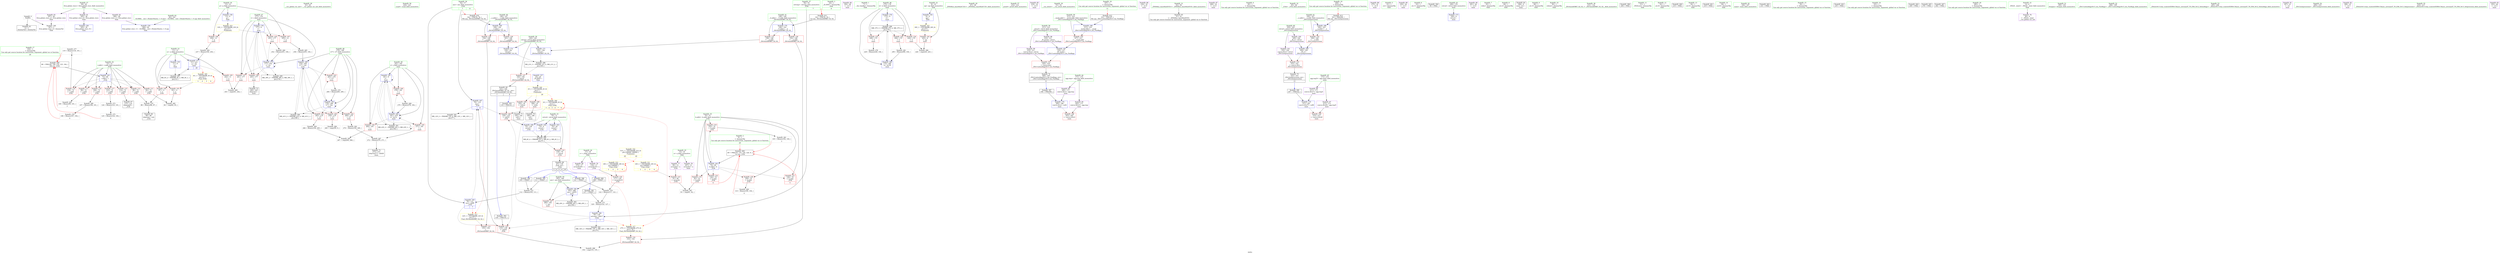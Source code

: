 digraph "SVFG" {
	label="SVFG";

	Node0x558191e2db60 [shape=record,color=grey,label="{NodeID: 0\nNullPtr}"];
	Node0x558191e2db60 -> Node0x558191e4f020[style=solid];
	Node0x558191e2db60 -> Node0x558191e55120[style=solid];
	Node0x558191e51f10 [shape=record,color=grey,label="{NodeID: 277\n119 = Binary(118, 101, )\n|{<s0>5}}"];
	Node0x558191e51f10:s0 -> Node0x558191e86940[style=solid,color=red];
	Node0x558191e4de80 [shape=record,color=red,label="{NodeID: 111\n82\<--72\n\<--r.addr\n_Z1fii\n}"];
	Node0x558191e4de80 -> Node0x558191e52b10[style=solid];
	Node0x558191e4c0c0 [shape=record,color=green,label="{NodeID: 28\n43\<--44\n__cxx_global_var_init\<--__cxx_global_var_init_field_insensitive\n}"];
	Node0x558191e6d340 [shape=record,color=yellow,style=double,label="{NodeID: 305\n4V_1 = ENCHI(MR_4V_0)\npts\{12 \}\nFun[_Z1fii]|{|<s2>3|<s3>4|<s4>5|<s5>6}}"];
	Node0x558191e6d340 -> Node0x558191e4d800[style=dashed];
	Node0x558191e6d340 -> Node0x558191e4d8d0[style=dashed];
	Node0x558191e6d340:s2 -> Node0x558191e6d340[style=dashed,color=red];
	Node0x558191e6d340:s3 -> Node0x558191e6d340[style=dashed,color=red];
	Node0x558191e6d340:s4 -> Node0x558191e6d340[style=dashed,color=red];
	Node0x558191e6d340:s5 -> Node0x558191e6d340[style=dashed,color=red];
	Node0x558191e53ef0 [shape=record,color=red,label="{NodeID: 139\n251\<--177\n\<--i\nmain\n}"];
	Node0x558191e53ef0 -> Node0x558191e5bec0[style=solid];
	Node0x558191e4e9e0 [shape=record,color=green,label="{NodeID: 56\n220\<--221\nscanf\<--scanf_field_insensitive\n}"];
	Node0x558191e55700 [shape=record,color=blue,label="{NodeID: 167\n76\<--133\nans\<--\n_Z1fii\n|{|<s2>8}}"];
	Node0x558191e55700 -> Node0x558191e53460[style=dashed];
	Node0x558191e55700 -> Node0x558191e68720[style=dashed];
	Node0x558191e55700:s2 -> Node0x558191e6e250[style=dashed,color=red];
	Node0x558191e50190 [shape=record,color=purple,label="{NodeID: 84\n194\<--28\n\<--.str.3\nmain\n}"];
	Node0x558191e43d90 [shape=record,color=green,label="{NodeID: 1\n7\<--1\n__dso_handle\<--dummyObj\nGlob }"];
	Node0x558191e52090 [shape=record,color=grey,label="{NodeID: 278\n229 = Binary(228, 104, )\n}"];
	Node0x558191e4df50 [shape=record,color=red,label="{NodeID: 112\n86\<--72\n\<--r.addr\n_Z1fii\n}"];
	Node0x558191e4df50 -> Node0x558191e5cac0[style=solid];
	Node0x558191e4c1c0 [shape=record,color=green,label="{NodeID: 29\n47\<--48\n_ZNSt8ios_base4InitC1Ev\<--_ZNSt8ios_base4InitC1Ev_field_insensitive\n}"];
	Node0x558191e53fc0 [shape=record,color=red,label="{NodeID: 140\n259\<--179\n\<--i17\nmain\n}"];
	Node0x558191e53fc0 -> Node0x558191e52990[style=solid];
	Node0x558191e4eae0 [shape=record,color=green,label="{NodeID: 57\n232\<--233\nprintf\<--printf_field_insensitive\n}"];
	Node0x558191e557d0 [shape=record,color=blue,label="{NodeID: 168\n70\<--136\nretval\<--\n_Z1fii\n}"];
	Node0x558191e557d0 -> Node0x558191e68220[style=dashed];
	Node0x558191e50260 [shape=record,color=purple,label="{NodeID: 85\n218\<--32\n\<--.str.4\nmain\n}"];
	Node0x558191e43680 [shape=record,color=green,label="{NodeID: 2\n9\<--1\n\<--dummyObj\nCan only get source location for instruction, argument, global var or function.|{<s0>20}}"];
	Node0x558191e43680:s0 -> Node0x558191e86df0[style=solid,color=red];
	Node0x558191e52210 [shape=record,color=grey,label="{NodeID: 279\n122 = Binary(117, 121, )\n}"];
	Node0x558191e52210 -> Node0x558191e5c640[style=solid];
	Node0x558191e4e020 [shape=record,color=red,label="{NodeID: 113\n99\<--72\n\<--r.addr\n_Z1fii\n}"];
	Node0x558191e4e020 -> Node0x558191e5ba40[style=solid];
	Node0x558191e4c2c0 [shape=record,color=green,label="{NodeID: 30\n53\<--54\n__cxa_atexit\<--__cxa_atexit_field_insensitive\n}"];
	Node0x558191b3c010 [shape=record,color=black,label="{NodeID: 390\n105 = PHI(67, )\n}"];
	Node0x558191b3c010 -> Node0x558191e5c7c0[style=solid];
	Node0x558191e54090 [shape=record,color=red,label="{NodeID: 141\n265\<--179\n\<--i17\nmain\n}"];
	Node0x558191e54090 -> Node0x558191e5bbc0[style=solid];
	Node0x558191e4ebe0 [shape=record,color=green,label="{NodeID: 58\n311\<--312\nretval\<--retval_field_insensitive\n_ZSt11setiosflagsSt13_Ios_Fmtflags\n}"];
	Node0x558191e4ebe0 -> Node0x558191e4d3f0[style=solid];
	Node0x558191e4ebe0 -> Node0x558191e4d4c0[style=solid];
	Node0x558191e558a0 [shape=record,color=blue,label="{NodeID: 169\n146\<--142\n__a.addr\<--__a\n_ZSt3minIiERKT_S2_S2_\n}"];
	Node0x558191e558a0 -> Node0x558191e53600[style=dashed];
	Node0x558191e558a0 -> Node0x558191e536d0[style=dashed];
	Node0x558191e50330 [shape=record,color=purple,label="{NodeID: 86\n234\<--32\n\<--.str.4\nmain\n}"];
	Node0x558191e43710 [shape=record,color=green,label="{NodeID: 3\n19\<--1\n_ZL3INF\<--dummyObj\nGlob |{<s0>8}}"];
	Node0x558191e43710:s0 -> Node0x558191e87180[style=solid,color=red];
	Node0x558191e52390 [shape=record,color=grey,label="{NodeID: 280\n107 = Binary(106, 101, )\n}"];
	Node0x558191e52390 -> Node0x558191e51d90[style=solid];
	Node0x558191e4e0f0 [shape=record,color=red,label="{NodeID: 114\n106\<--72\n\<--r.addr\n_Z1fii\n}"];
	Node0x558191e4e0f0 -> Node0x558191e52390[style=solid];
	Node0x558191e4c3c0 [shape=record,color=green,label="{NodeID: 31\n52\<--58\n_ZNSt8ios_base4InitD1Ev\<--_ZNSt8ios_base4InitD1Ev_field_insensitive\n}"];
	Node0x558191e4c3c0 -> Node0x558191e4f1f0[style=solid];
	Node0x558191e83fb0 [shape=record,color=black,label="{NodeID: 391\n127 = PHI(67, )\n}"];
	Node0x558191e83fb0 -> Node0x558191e5c640[style=solid];
	Node0x558191e54160 [shape=record,color=red,label="{NodeID: 142\n269\<--179\n\<--i17\nmain\n}"];
	Node0x558191e54160 -> Node0x558191e5b8c0[style=solid];
	Node0x558191e4ecb0 [shape=record,color=green,label="{NodeID: 59\n313\<--314\n__mask.addr\<--__mask.addr_field_insensitive\n_ZSt11setiosflagsSt13_Ios_Fmtflags\n}"];
	Node0x558191e4ecb0 -> Node0x558191e547e0[style=solid];
	Node0x558191e4ecb0 -> Node0x558191e56670[style=solid];
	Node0x558191e55970 [shape=record,color=blue,label="{NodeID: 170\n148\<--143\n__b.addr\<--__b\n_ZSt3minIiERKT_S2_S2_\n}"];
	Node0x558191e55970 -> Node0x558191e537a0[style=dashed];
	Node0x558191e55970 -> Node0x558191e53870[style=dashed];
	Node0x558191e50400 [shape=record,color=purple,label="{NodeID: 87\n248\<--32\n\<--.str.4\nmain\n}"];
	Node0x558191e437a0 [shape=record,color=green,label="{NodeID: 4\n20\<--1\n\<--dummyObj\nCan only get source location for instruction, argument, global var or function.}"];
	Node0x558191e52510 [shape=record,color=grey,label="{NodeID: 281\n295 = Binary(294, 104, )\n}"];
	Node0x558191e52510 -> Node0x558191e565a0[style=solid];
	Node0x558191e4e1c0 [shape=record,color=red,label="{NodeID: 115\n114\<--72\n\<--r.addr\n_Z1fii\n}"];
	Node0x558191e4e1c0 -> Node0x558191e4f3c0[style=solid];
	Node0x558191e4c4c0 [shape=record,color=green,label="{NodeID: 32\n65\<--66\n_Z1fii\<--_Z1fii_field_insensitive\n}"];
	Node0x558191e85700 [shape=record,color=black,label="{NodeID: 392\n130 = PHI(141, )\n}"];
	Node0x558191e85700 -> Node0x558191e53390[style=solid];
	Node0x558191e54230 [shape=record,color=red,label="{NodeID: 143\n283\<--179\n\<--i17\nmain\n}"];
	Node0x558191e54230 -> Node0x558191e5c4c0[style=solid];
	Node0x558191e4ed80 [shape=record,color=green,label="{NodeID: 60\n324\<--325\nretval\<--retval_field_insensitive\n_ZSt12setprecisioni\n}"];
	Node0x558191e4ed80 -> Node0x558191e4d590[style=solid];
	Node0x558191e4ed80 -> Node0x558191e4d660[style=solid];
	Node0x558191e55a40 [shape=record,color=blue,label="{NodeID: 171\n144\<--158\nretval\<--\n_ZSt3minIiERKT_S2_S2_\n}"];
	Node0x558191e55a40 -> Node0x558191e6a020[style=dashed];
	Node0x558191e504d0 [shape=record,color=purple,label="{NodeID: 88\n275\<--32\n\<--.str.4\nmain\n}"];
	Node0x558191e43830 [shape=record,color=green,label="{NodeID: 5\n21\<--1\n.str\<--dummyObj\nGlob }"];
	Node0x558191e52690 [shape=record,color=grey,label="{NodeID: 282\n237 = Binary(104, 236, )\n}"];
	Node0x558191e52690 -> Node0x558191e55f20[style=solid];
	Node0x558191e52c40 [shape=record,color=red,label="{NodeID: 116\n118\<--72\n\<--r.addr\n_Z1fii\n}"];
	Node0x558191e52c40 -> Node0x558191e51f10[style=solid];
	Node0x558191e4c5c0 [shape=record,color=green,label="{NodeID: 33\n70\<--71\nretval\<--retval_field_insensitive\n_Z1fii\n}"];
	Node0x558191e4c5c0 -> Node0x558191e4ddb0[style=solid];
	Node0x558191e4c5c0 -> Node0x558191e553c0[style=solid];
	Node0x558191e4c5c0 -> Node0x558191e55490[style=solid];
	Node0x558191e4c5c0 -> Node0x558191e557d0[style=solid];
	Node0x558191e859a0 [shape=record,color=black,label="{NodeID: 393\n135 = PHI(141, )\n}"];
	Node0x558191e859a0 -> Node0x558191e53460[style=solid];
	Node0x558191e54300 [shape=record,color=red,label="{NodeID: 144\n264\<--181\n\<--j\nmain\n}"];
	Node0x558191e54300 -> Node0x558191e52810[style=solid];
	Node0x558191e4ee50 [shape=record,color=green,label="{NodeID: 61\n326\<--327\n__n.addr\<--__n.addr_field_insensitive\n_ZSt12setprecisioni\n}"];
	Node0x558191e4ee50 -> Node0x558191e54980[style=solid];
	Node0x558191e4ee50 -> Node0x558191e56810[style=solid];
	Node0x558191e55b10 [shape=record,color=blue,label="{NodeID: 172\n144\<--161\nretval\<--\n_ZSt3minIiERKT_S2_S2_\n}"];
	Node0x558191e55b10 -> Node0x558191e6a020[style=dashed];
	Node0x558191e505a0 [shape=record,color=purple,label="{NodeID: 89\n230\<--34\n\<--.str.5\nmain\n}"];
	Node0x558191e438c0 [shape=record,color=green,label="{NodeID: 6\n23\<--1\n.str.1\<--dummyObj\nGlob }"];
	Node0x558191e52810 [shape=record,color=grey,label="{NodeID: 283\n267 = cmp(264, 266, )\n}"];
	Node0x558191e52d10 [shape=record,color=red,label="{NodeID: 117\n123\<--72\n\<--r.addr\n_Z1fii\n}"];
	Node0x558191e52d10 -> Node0x558191e5c940[style=solid];
	Node0x558191e4c690 [shape=record,color=green,label="{NodeID: 34\n72\<--73\nr.addr\<--r.addr_field_insensitive\n_Z1fii\n}"];
	Node0x558191e4c690 -> Node0x558191e4de80[style=solid];
	Node0x558191e4c690 -> Node0x558191e4df50[style=solid];
	Node0x558191e4c690 -> Node0x558191e4e020[style=solid];
	Node0x558191e4c690 -> Node0x558191e4e0f0[style=solid];
	Node0x558191e4c690 -> Node0x558191e4e1c0[style=solid];
	Node0x558191e4c690 -> Node0x558191e52c40[style=solid];
	Node0x558191e4c690 -> Node0x558191e52d10[style=solid];
	Node0x558191e4c690 -> Node0x558191e55220[style=solid];
	Node0x558191e85a70 [shape=record,color=black,label="{NodeID: 394\n50 = PHI()\n}"];
	Node0x558191e6e090 [shape=record,color=yellow,style=double,label="{NodeID: 311\n16V_1 = ENCHI(MR_16V_0)\npts\{160000 \}\nFun[_Z1fii]|{|<s1>3|<s2>4|<s3>5|<s4>6}}"];
	Node0x558191e6e090 -> Node0x558191e531f0[style=dashed];
	Node0x558191e6e090:s1 -> Node0x558191e6e090[style=dashed,color=red];
	Node0x558191e6e090:s2 -> Node0x558191e6e090[style=dashed,color=red];
	Node0x558191e6e090:s3 -> Node0x558191e6e090[style=dashed,color=red];
	Node0x558191e6e090:s4 -> Node0x558191e6e090[style=dashed,color=red];
	Node0x558191e543d0 [shape=record,color=red,label="{NodeID: 145\n271\<--181\n\<--j\nmain\n}"];
	Node0x558191e543d0 -> Node0x558191e5c040[style=solid];
	Node0x558191e4ef20 [shape=record,color=green,label="{NodeID: 62\n40\<--341\n_GLOBAL__sub_I_ZhukovDmitry_1_0.cpp\<--_GLOBAL__sub_I_ZhukovDmitry_1_0.cpp_field_insensitive\n}"];
	Node0x558191e4ef20 -> Node0x558191e55020[style=solid];
	Node0x558191e55be0 [shape=record,color=blue,label="{NodeID: 173\n169\<--9\nretval\<--\nmain\n}"];
	Node0x558191e50670 [shape=record,color=purple,label="{NodeID: 90\n291\<--36\n\<--.str.6\nmain\n}"];
	Node0x558191e4ad80 [shape=record,color=green,label="{NodeID: 7\n25\<--1\nstdin\<--dummyObj\nGlob }"];
	Node0x558191e52990 [shape=record,color=grey,label="{NodeID: 284\n260 = cmp(259, 9, )\n}"];
	Node0x558191e52de0 [shape=record,color=red,label="{NodeID: 118\n92\<--74\n\<--k.addr\n_Z1fii\n}"];
	Node0x558191e52de0 -> Node0x558191e5ee50[style=solid];
	Node0x558191e4c760 [shape=record,color=green,label="{NodeID: 35\n74\<--75\nk.addr\<--k.addr_field_insensitive\n_Z1fii\n}"];
	Node0x558191e4c760 -> Node0x558191e52de0[style=solid];
	Node0x558191e4c760 -> Node0x558191e52eb0[style=solid];
	Node0x558191e4c760 -> Node0x558191e52f80[style=solid];
	Node0x558191e4c760 -> Node0x558191e53050[style=solid];
	Node0x558191e4c760 -> Node0x558191e53120[style=solid];
	Node0x558191e4c760 -> Node0x558191e552f0[style=solid];
	Node0x558191e85b40 [shape=record,color=black,label="{NodeID: 395\n111 = PHI(67, )\n}"];
	Node0x558191e85b40 -> Node0x558191e5c7c0[style=solid];
	Node0x558191e6e170 [shape=record,color=yellow,style=double,label="{NodeID: 312\n18V_1 = ENCHI(MR_18V_0)\npts\{180000 \}\nFun[_Z1fii]|{|<s1>3|<s2>4|<s3>5|<s4>6}}"];
	Node0x558191e6e170 -> Node0x558191e532c0[style=dashed];
	Node0x558191e6e170:s1 -> Node0x558191e6e170[style=dashed,color=red];
	Node0x558191e6e170:s2 -> Node0x558191e6e170[style=dashed,color=red];
	Node0x558191e6e170:s3 -> Node0x558191e6e170[style=dashed,color=red];
	Node0x558191e6e170:s4 -> Node0x558191e6e170[style=dashed,color=red];
	Node0x558191e544a0 [shape=record,color=red,label="{NodeID: 146\n278\<--181\n\<--j\nmain\n}"];
	Node0x558191e544a0 -> Node0x558191e5c1c0[style=solid];
	Node0x558191e4f020 [shape=record,color=black,label="{NodeID: 63\n2\<--3\ndummyVal\<--dummyVal\n}"];
	Node0x558191e55cb0 [shape=record,color=blue,label="{NodeID: 174\n200\<--196\ncoerce.dive\<--call2\nmain\n}"];
	Node0x558191e55cb0 -> Node0x558191e54640[style=dashed];
	Node0x558191e50740 [shape=record,color=purple,label="{NodeID: 91\n345\<--38\nllvm.global_ctors_0\<--llvm.global_ctors\nGlob }"];
	Node0x558191e50740 -> Node0x558191e54f20[style=solid];
	Node0x558191e4ae10 [shape=record,color=green,label="{NodeID: 8\n26\<--1\n.str.2\<--dummyObj\nGlob }"];
	Node0x558191e52b10 [shape=record,color=grey,label="{NodeID: 285\n84 = cmp(82, 83, )\n}"];
	Node0x558191e52eb0 [shape=record,color=red,label="{NodeID: 119\n102\<--74\n\<--k.addr\n_Z1fii\n}"];
	Node0x558191e52eb0 -> Node0x558191e5b740[style=solid];
	Node0x558191e4c830 [shape=record,color=green,label="{NodeID: 36\n76\<--77\nans\<--ans_field_insensitive\n_Z1fii\n|{|<s2>7|<s3>8}}"];
	Node0x558191e4c830 -> Node0x558191e55560[style=solid];
	Node0x558191e4c830 -> Node0x558191e55700[style=solid];
	Node0x558191e4c830:s2 -> Node0x558191e87030[style=solid,color=red];
	Node0x558191e4c830:s3 -> Node0x558191e87030[style=solid,color=red];
	Node0x558191e85c70 [shape=record,color=black,label="{NodeID: 396\n121 = PHI(67, )\n}"];
	Node0x558191e85c70 -> Node0x558191e52210[style=solid];
	Node0x558191e6e250 [shape=record,color=yellow,style=double,label="{NodeID: 313\n12V_1 = ENCHI(MR_12V_0)\npts\{77 \}\nFun[_ZSt3minIiERKT_S2_S2_]}"];
	Node0x558191e6e250 -> Node0x558191e53a10[style=dashed];
	Node0x558191e54570 [shape=record,color=red,label="{NodeID: 147\n290\<--183\n\<--ans\nmain\n}"];
	Node0x558191e4f120 [shape=record,color=black,label="{NodeID: 64\n168\<--9\nmain_ret\<--\nmain\n}"];
	Node0x558191e55d80 [shape=record,color=blue,label="{NodeID: 175\n211\<--207\ncoerce.dive7\<--call6\nmain\n}"];
	Node0x558191e55d80 -> Node0x558191e54710[style=dashed];
	Node0x558191e50840 [shape=record,color=purple,label="{NodeID: 92\n346\<--38\nllvm.global_ctors_1\<--llvm.global_ctors\nGlob }"];
	Node0x558191e50840 -> Node0x558191e55020[style=solid];
	Node0x558191e4aea0 [shape=record,color=green,label="{NodeID: 9\n28\<--1\n.str.3\<--dummyObj\nGlob }"];
	Node0x558191e5ecd0 [shape=record,color=grey,label="{NodeID: 286\n226 = cmp(224, 225, )\n}"];
	Node0x558191e52f80 [shape=record,color=red,label="{NodeID: 120\n109\<--74\n\<--k.addr\n_Z1fii\n}"];
	Node0x558191e52f80 -> Node0x558191e5c340[style=solid];
	Node0x558191e4c900 [shape=record,color=green,label="{NodeID: 37\n78\<--79\nref.tmp\<--ref.tmp_field_insensitive\n_Z1fii\n|{|<s1>7}}"];
	Node0x558191e4c900 -> Node0x558191e55630[style=solid];
	Node0x558191e4c900:s1 -> Node0x558191e87180[style=solid,color=red];
	Node0x558191e85db0 [shape=record,color=black,label="{NodeID: 397\n196 = PHI(309, )\n}"];
	Node0x558191e85db0 -> Node0x558191e55cb0[style=solid];
	Node0x558191e54640 [shape=record,color=red,label="{NodeID: 148\n203\<--202\n\<--coerce.dive3\nmain\n}"];
	Node0x558191e4f1f0 [shape=record,color=black,label="{NodeID: 65\n51\<--52\n\<--_ZNSt8ios_base4InitD1Ev\nCan only get source location for instruction, argument, global var or function.}"];
	Node0x558191e55e50 [shape=record,color=blue,label="{NodeID: 176\n175\<--9\nii\<--\nmain\n}"];
	Node0x558191e55e50 -> Node0x558191e6aa20[style=dashed];
	Node0x558191e50940 [shape=record,color=purple,label="{NodeID: 93\n347\<--38\nllvm.global_ctors_2\<--llvm.global_ctors\nGlob }"];
	Node0x558191e50940 -> Node0x558191e55120[style=solid];
	Node0x558191e4af30 [shape=record,color=green,label="{NodeID: 10\n30\<--1\nstdout\<--dummyObj\nGlob }"];
	Node0x558191e5ee50 [shape=record,color=grey,label="{NodeID: 287\n93 = cmp(91, 92, )\n}"];
	Node0x558191e53050 [shape=record,color=red,label="{NodeID: 121\n120\<--74\n\<--k.addr\n_Z1fii\n|{<s0>5}}"];
	Node0x558191e53050:s0 -> Node0x558191e86df0[style=solid,color=red];
	Node0x558191e4c9d0 [shape=record,color=green,label="{NodeID: 38\n131\<--132\n_ZSt3minIiERKT_S2_S2_\<--_ZSt3minIiERKT_S2_S2__field_insensitive\n}"];
	Node0x558191e85ef0 [shape=record,color=black,label="{NodeID: 398\n204 = PHI()\n}"];
	Node0x558191e54710 [shape=record,color=red,label="{NodeID: 149\n214\<--213\n\<--coerce.dive8\nmain\n}"];
	Node0x558191e4f2f0 [shape=record,color=black,label="{NodeID: 66\n89\<--88\nidxprom\<--sub\n_Z1fii\n}"];
	Node0x558191e55f20 [shape=record,color=blue,label="{NodeID: 177\n11\<--237\nn\<--shl\nmain\n|{|<s2>20}}"];
	Node0x558191e55f20 -> Node0x558191e4d9a0[style=dashed];
	Node0x558191e55f20 -> Node0x558191e6a520[style=dashed];
	Node0x558191e55f20:s2 -> Node0x558191e6d340[style=dashed,color=red];
	Node0x558191e50a40 [shape=record,color=purple,label="{NodeID: 94\n200\<--171\ncoerce.dive\<--agg.tmp\nmain\n}"];
	Node0x558191e50a40 -> Node0x558191e55cb0[style=solid];
	Node0x558191e4afc0 [shape=record,color=green,label="{NodeID: 11\n31\<--1\n_ZSt4cout\<--dummyObj\nGlob }"];
	Node0x558191e5efd0 [shape=record,color=grey,label="{NodeID: 288\n156 = cmp(153, 155, )\n}"];
	Node0x558191e53120 [shape=record,color=red,label="{NodeID: 122\n126\<--74\n\<--k.addr\n_Z1fii\n|{<s0>6}}"];
	Node0x558191e53120:s0 -> Node0x558191e86df0[style=solid,color=red];
	Node0x558191e4cad0 [shape=record,color=green,label="{NodeID: 39\n144\<--145\nretval\<--retval_field_insensitive\n_ZSt3minIiERKT_S2_S2_\n}"];
	Node0x558191e4cad0 -> Node0x558191e53530[style=solid];
	Node0x558191e4cad0 -> Node0x558191e55a40[style=solid];
	Node0x558191e4cad0 -> Node0x558191e55b10[style=solid];
	Node0x558191e85fc0 [shape=record,color=black,label="{NodeID: 399\n207 = PHI(322, )\n}"];
	Node0x558191e85fc0 -> Node0x558191e55d80[style=solid];
	Node0x558191e547e0 [shape=record,color=red,label="{NodeID: 150\n317\<--313\n\<--__mask.addr\n_ZSt11setiosflagsSt13_Ios_Fmtflags\n}"];
	Node0x558191e547e0 -> Node0x558191e56740[style=solid];
	Node0x558191e4f3c0 [shape=record,color=black,label="{NodeID: 67\n115\<--114\nidxprom9\<--\n_Z1fii\n}"];
	Node0x558191e5b740 [shape=record,color=grey,label="{NodeID: 261\n103 = Binary(102, 104, )\n|{<s0>3}}"];
	Node0x558191e5b740:s0 -> Node0x558191e86df0[style=solid,color=red];
	Node0x558191e55ff0 [shape=record,color=blue,label="{NodeID: 178\n177\<--9\ni\<--\nmain\n}"];
	Node0x558191e55ff0 -> Node0x558191e53d50[style=dashed];
	Node0x558191e55ff0 -> Node0x558191e53e20[style=dashed];
	Node0x558191e55ff0 -> Node0x558191e53ef0[style=dashed];
	Node0x558191e55ff0 -> Node0x558191e560c0[style=dashed];
	Node0x558191e55ff0 -> Node0x558191e6af20[style=dashed];
	Node0x558191e50b10 [shape=record,color=purple,label="{NodeID: 95\n202\<--171\ncoerce.dive3\<--agg.tmp\nmain\n}"];
	Node0x558191e50b10 -> Node0x558191e54640[style=solid];
	Node0x558191e4b0c0 [shape=record,color=green,label="{NodeID: 12\n32\<--1\n.str.4\<--dummyObj\nGlob }"];
	Node0x558191e5f150 [shape=record,color=grey,label="{NodeID: 289\n243 = cmp(241, 242, )\n}"];
	Node0x558191e531f0 [shape=record,color=red,label="{NodeID: 123\n91\<--90\n\<--arrayidx\n_Z1fii\n}"];
	Node0x558191e531f0 -> Node0x558191e5ee50[style=solid];
	Node0x558191e4cba0 [shape=record,color=green,label="{NodeID: 40\n146\<--147\n__a.addr\<--__a.addr_field_insensitive\n_ZSt3minIiERKT_S2_S2_\n}"];
	Node0x558191e4cba0 -> Node0x558191e53600[style=solid];
	Node0x558191e4cba0 -> Node0x558191e536d0[style=solid];
	Node0x558191e4cba0 -> Node0x558191e558a0[style=solid];
	Node0x558191e86130 [shape=record,color=black,label="{NodeID: 400\n215 = PHI()\n}"];
	Node0x558191e6e600 [shape=record,color=yellow,style=double,label="{NodeID: 317\n27V_1 = ENCHI(MR_27V_0)\npts\{1 79 \}\nFun[_ZSt3minIiERKT_S2_S2_]}"];
	Node0x558191e6e600 -> Node0x558191e53940[style=dashed];
	Node0x558191e548b0 [shape=record,color=red,label="{NodeID: 151\n320\<--319\n\<--coerce.dive\n_ZSt11setiosflagsSt13_Ios_Fmtflags\n}"];
	Node0x558191e548b0 -> Node0x558191e4f970[style=solid];
	Node0x558191e4f490 [shape=record,color=black,label="{NodeID: 68\n67\<--139\n_Z1fii_ret\<--\n_Z1fii\n|{<s0>3|<s1>4|<s2>5|<s3>6|<s4>20}}"];
	Node0x558191e4f490:s0 -> Node0x558191b3c010[style=solid,color=blue];
	Node0x558191e4f490:s1 -> Node0x558191e85b40[style=solid,color=blue];
	Node0x558191e4f490:s2 -> Node0x558191e85c70[style=solid,color=blue];
	Node0x558191e4f490:s3 -> Node0x558191e83fb0[style=solid,color=blue];
	Node0x558191e4f490:s4 -> Node0x558191e86640[style=solid,color=blue];
	Node0x558191e5b8c0 [shape=record,color=grey,label="{NodeID: 262\n270 = Binary(104, 269, )\n}"];
	Node0x558191e5b8c0 -> Node0x558191e5c040[style=solid];
	Node0x558191e560c0 [shape=record,color=blue,label="{NodeID: 179\n177\<--252\ni\<--inc\nmain\n}"];
	Node0x558191e560c0 -> Node0x558191e53d50[style=dashed];
	Node0x558191e560c0 -> Node0x558191e53e20[style=dashed];
	Node0x558191e560c0 -> Node0x558191e53ef0[style=dashed];
	Node0x558191e560c0 -> Node0x558191e560c0[style=dashed];
	Node0x558191e560c0 -> Node0x558191e6af20[style=dashed];
	Node0x558191e4d250 [shape=record,color=purple,label="{NodeID: 96\n211\<--173\ncoerce.dive7\<--agg.tmp5\nmain\n}"];
	Node0x558191e4d250 -> Node0x558191e55d80[style=solid];
	Node0x558191e4b1c0 [shape=record,color=green,label="{NodeID: 13\n34\<--1\n.str.5\<--dummyObj\nGlob }"];
	Node0x558191e68220 [shape=record,color=black,label="{NodeID: 290\nMR_6V_4 = PHI(MR_6V_5, MR_6V_2, MR_6V_3, )\npts\{71 \}\n}"];
	Node0x558191e68220 -> Node0x558191e4ddb0[style=dashed];
	Node0x558191e532c0 [shape=record,color=red,label="{NodeID: 124\n117\<--116\n\<--arrayidx10\n_Z1fii\n}"];
	Node0x558191e532c0 -> Node0x558191e52210[style=solid];
	Node0x558191e4cc70 [shape=record,color=green,label="{NodeID: 41\n148\<--149\n__b.addr\<--__b.addr_field_insensitive\n_ZSt3minIiERKT_S2_S2_\n}"];
	Node0x558191e4cc70 -> Node0x558191e537a0[style=solid];
	Node0x558191e4cc70 -> Node0x558191e53870[style=solid];
	Node0x558191e4cc70 -> Node0x558191e55970[style=solid];
	Node0x558191e86200 [shape=record,color=black,label="{NodeID: 401\n219 = PHI()\n}"];
	Node0x558191e54980 [shape=record,color=red,label="{NodeID: 152\n330\<--326\n\<--__n.addr\n_ZSt12setprecisioni\n}"];
	Node0x558191e54980 -> Node0x558191e568e0[style=solid];
	Node0x558191e4f560 [shape=record,color=black,label="{NodeID: 69\n141\<--164\n_ZSt3minIiERKT_S2_S2__ret\<--\n_ZSt3minIiERKT_S2_S2_\n|{<s0>7|<s1>8}}"];
	Node0x558191e4f560:s0 -> Node0x558191e85700[style=solid,color=blue];
	Node0x558191e4f560:s1 -> Node0x558191e859a0[style=solid,color=blue];
	Node0x558191e5ba40 [shape=record,color=grey,label="{NodeID: 263\n100 = Binary(99, 101, )\n|{<s0>3}}"];
	Node0x558191e5ba40:s0 -> Node0x558191e86940[style=solid,color=red];
	Node0x558191e56190 [shape=record,color=blue,label="{NodeID: 180\n179\<--256\ni17\<--sub\nmain\n}"];
	Node0x558191e56190 -> Node0x558191e53fc0[style=dashed];
	Node0x558191e56190 -> Node0x558191e54090[style=dashed];
	Node0x558191e56190 -> Node0x558191e54160[style=dashed];
	Node0x558191e56190 -> Node0x558191e54230[style=dashed];
	Node0x558191e56190 -> Node0x558191e56400[style=dashed];
	Node0x558191e56190 -> Node0x558191e6b420[style=dashed];
	Node0x558191e4d320 [shape=record,color=purple,label="{NodeID: 97\n213\<--173\ncoerce.dive8\<--agg.tmp5\nmain\n}"];
	Node0x558191e4d320 -> Node0x558191e54710[style=solid];
	Node0x558191e4b2c0 [shape=record,color=green,label="{NodeID: 14\n36\<--1\n.str.6\<--dummyObj\nGlob }"];
	Node0x558191e68720 [shape=record,color=black,label="{NodeID: 291\nMR_12V_2 = PHI(MR_12V_4, MR_12V_1, MR_12V_1, )\npts\{77 \}\n}"];
	Node0x558191e53390 [shape=record,color=red,label="{NodeID: 125\n133\<--130\n\<--call18\n_Z1fii\n}"];
	Node0x558191e53390 -> Node0x558191e55700[style=solid];
	Node0x558191e4cd40 [shape=record,color=green,label="{NodeID: 42\n166\<--167\nmain\<--main_field_insensitive\n}"];
	Node0x558191e862d0 [shape=record,color=black,label="{NodeID: 402\n231 = PHI()\n}"];
	Node0x558191e54a50 [shape=record,color=red,label="{NodeID: 153\n333\<--332\n\<--coerce.dive\n_ZSt12setprecisioni\n}"];
	Node0x558191e54a50 -> Node0x558191e4fa40[style=solid];
	Node0x558191e4f630 [shape=record,color=black,label="{NodeID: 70\n189\<--186\ncall\<--\nmain\n}"];
	Node0x558191e5bbc0 [shape=record,color=grey,label="{NodeID: 264\n266 = Binary(104, 265, )\n}"];
	Node0x558191e5bbc0 -> Node0x558191e52810[style=solid];
	Node0x558191e56260 [shape=record,color=blue,label="{NodeID: 181\n181\<--9\nj\<--\nmain\n}"];
	Node0x558191e56260 -> Node0x558191e54300[style=dashed];
	Node0x558191e56260 -> Node0x558191e543d0[style=dashed];
	Node0x558191e56260 -> Node0x558191e544a0[style=dashed];
	Node0x558191e56260 -> Node0x558191e56260[style=dashed];
	Node0x558191e56260 -> Node0x558191e56330[style=dashed];
	Node0x558191e56260 -> Node0x558191e6b920[style=dashed];
	Node0x558191e4d3f0 [shape=record,color=purple,label="{NodeID: 98\n316\<--311\n_M_mask\<--retval\n_ZSt11setiosflagsSt13_Ios_Fmtflags\n}"];
	Node0x558191e4d3f0 -> Node0x558191e56740[style=solid];
	Node0x558191e4b3c0 [shape=record,color=green,label="{NodeID: 15\n39\<--1\n\<--dummyObj\nCan only get source location for instruction, argument, global var or function.}"];
	Node0x558191e68c20 [shape=record,color=black,label="{NodeID: 292\nMR_14V_2 = PHI(MR_14V_3, MR_14V_1, MR_14V_1, )\npts\{79 \}\n}"];
	Node0x558191e53460 [shape=record,color=red,label="{NodeID: 126\n136\<--135\n\<--call19\n_Z1fii\n}"];
	Node0x558191e53460 -> Node0x558191e557d0[style=solid];
	Node0x558191e4ce40 [shape=record,color=green,label="{NodeID: 43\n169\<--170\nretval\<--retval_field_insensitive\nmain\n}"];
	Node0x558191e4ce40 -> Node0x558191e55be0[style=solid];
	Node0x558191e863a0 [shape=record,color=black,label="{NodeID: 403\n235 = PHI()\n}"];
	Node0x558191e6e8d0 [shape=record,color=yellow,style=double,label="{NodeID: 320\n2V_1 = ENCHI(MR_2V_0)\npts\{1 \}\nFun[main]|{|<s2>20}}"];
	Node0x558191e6e8d0 -> Node0x558191e4dc10[style=dashed];
	Node0x558191e6e8d0 -> Node0x558191e4dce0[style=dashed];
	Node0x558191e6e8d0:s2 -> Node0x558191e6c820[style=dashed,color=red];
	Node0x558191e54b20 [shape=record,color=blue,label="{NodeID: 154\n8\<--9\nqq\<--\nGlob }"];
	Node0x558191e54b20 -> Node0x558191e6e9e0[style=dashed];
	Node0x558191e4f700 [shape=record,color=black,label="{NodeID: 71\n195\<--192\ncall1\<--\nmain\n}"];
	Node0x558191e5bd40 [shape=record,color=grey,label="{NodeID: 265\n256 = Binary(255, 104, )\n}"];
	Node0x558191e5bd40 -> Node0x558191e56190[style=solid];
	Node0x558191e56330 [shape=record,color=blue,label="{NodeID: 182\n181\<--279\nj\<--inc31\nmain\n}"];
	Node0x558191e56330 -> Node0x558191e54300[style=dashed];
	Node0x558191e56330 -> Node0x558191e543d0[style=dashed];
	Node0x558191e56330 -> Node0x558191e544a0[style=dashed];
	Node0x558191e56330 -> Node0x558191e56260[style=dashed];
	Node0x558191e56330 -> Node0x558191e56330[style=dashed];
	Node0x558191e56330 -> Node0x558191e6b920[style=dashed];
	Node0x558191e4d4c0 [shape=record,color=purple,label="{NodeID: 99\n319\<--311\ncoerce.dive\<--retval\n_ZSt11setiosflagsSt13_Ios_Fmtflags\n}"];
	Node0x558191e4d4c0 -> Node0x558191e548b0[style=solid];
	Node0x558191e4b4c0 [shape=record,color=green,label="{NodeID: 16\n101\<--1\n\<--dummyObj\nCan only get source location for instruction, argument, global var or function.}"];
	Node0x558191e53530 [shape=record,color=red,label="{NodeID: 127\n164\<--144\n\<--retval\n_ZSt3minIiERKT_S2_S2_\n}"];
	Node0x558191e53530 -> Node0x558191e4f560[style=solid];
	Node0x558191e4cf10 [shape=record,color=green,label="{NodeID: 44\n171\<--172\nagg.tmp\<--agg.tmp_field_insensitive\nmain\n}"];
	Node0x558191e4cf10 -> Node0x558191e50a40[style=solid];
	Node0x558191e4cf10 -> Node0x558191e50b10[style=solid];
	Node0x558191e86470 [shape=record,color=black,label="{NodeID: 404\n249 = PHI()\n}"];
	Node0x558191e6e9e0 [shape=record,color=yellow,style=double,label="{NodeID: 321\n30V_1 = ENCHI(MR_30V_0)\npts\{10 \}\nFun[main]}"];
	Node0x558191e6e9e0 -> Node0x558191e4d730[style=dashed];
	Node0x558191e54c20 [shape=record,color=blue,label="{NodeID: 155\n11\<--9\nn\<--\nGlob }"];
	Node0x558191e54c20 -> Node0x558191e6a520[style=dashed];
	Node0x558191e4f7d0 [shape=record,color=black,label="{NodeID: 72\n246\<--245\nidxprom\<--\nmain\n}"];
	Node0x558191e5bec0 [shape=record,color=grey,label="{NodeID: 266\n252 = Binary(251, 104, )\n}"];
	Node0x558191e5bec0 -> Node0x558191e560c0[style=solid];
	Node0x558191e56400 [shape=record,color=blue,label="{NodeID: 183\n179\<--284\ni17\<--dec\nmain\n}"];
	Node0x558191e56400 -> Node0x558191e53fc0[style=dashed];
	Node0x558191e56400 -> Node0x558191e54090[style=dashed];
	Node0x558191e56400 -> Node0x558191e54160[style=dashed];
	Node0x558191e56400 -> Node0x558191e54230[style=dashed];
	Node0x558191e56400 -> Node0x558191e56400[style=dashed];
	Node0x558191e56400 -> Node0x558191e6b420[style=dashed];
	Node0x558191e4d590 [shape=record,color=purple,label="{NodeID: 100\n329\<--324\n_M_n\<--retval\n_ZSt12setprecisioni\n}"];
	Node0x558191e4d590 -> Node0x558191e568e0[style=solid];
	Node0x558191e4b5c0 [shape=record,color=green,label="{NodeID: 17\n104\<--1\n\<--dummyObj\nCan only get source location for instruction, argument, global var or function.|{<s0>20}}"];
	Node0x558191e4b5c0:s0 -> Node0x558191e86940[style=solid,color=red];
	Node0x558191e53600 [shape=record,color=red,label="{NodeID: 128\n154\<--146\n\<--__a.addr\n_ZSt3minIiERKT_S2_S2_\n}"];
	Node0x558191e53600 -> Node0x558191e53a10[style=solid];
	Node0x558191e4cfe0 [shape=record,color=green,label="{NodeID: 45\n173\<--174\nagg.tmp5\<--agg.tmp5_field_insensitive\nmain\n}"];
	Node0x558191e4cfe0 -> Node0x558191e4d250[style=solid];
	Node0x558191e4cfe0 -> Node0x558191e4d320[style=solid];
	Node0x558191e86540 [shape=record,color=black,label="{NodeID: 405\n276 = PHI()\n}"];
	Node0x558191e54d20 [shape=record,color=blue,label="{NodeID: 156\n13\<--9\np\<--\nGlob }"];
	Node0x558191e54d20 -> Node0x558191e6eba0[style=dashed];
	Node0x558191e4f8a0 [shape=record,color=black,label="{NodeID: 73\n273\<--272\nidxprom27\<--add26\nmain\n}"];
	Node0x558191e5c040 [shape=record,color=grey,label="{NodeID: 267\n272 = Binary(270, 271, )\n}"];
	Node0x558191e5c040 -> Node0x558191e4f8a0[style=solid];
	Node0x558191e564d0 [shape=record,color=blue,label="{NodeID: 184\n183\<--288\nans\<--call35\nmain\n}"];
	Node0x558191e564d0 -> Node0x558191e54570[style=dashed];
	Node0x558191e564d0 -> Node0x558191e6be20[style=dashed];
	Node0x558191e4d660 [shape=record,color=purple,label="{NodeID: 101\n332\<--324\ncoerce.dive\<--retval\n_ZSt12setprecisioni\n}"];
	Node0x558191e4d660 -> Node0x558191e54a50[style=solid];
	Node0x558191e4b6c0 [shape=record,color=green,label="{NodeID: 18\n197\<--1\n\<--dummyObj\nCan only get source location for instruction, argument, global var or function.|{<s0>11}}"];
	Node0x558191e4b6c0:s0 -> Node0x558191e872d0[style=solid,color=red];
	Node0x558191e536d0 [shape=record,color=red,label="{NodeID: 129\n161\<--146\n\<--__a.addr\n_ZSt3minIiERKT_S2_S2_\n}"];
	Node0x558191e536d0 -> Node0x558191e55b10[style=solid];
	Node0x558191e4d0b0 [shape=record,color=green,label="{NodeID: 46\n175\<--176\nii\<--ii_field_insensitive\nmain\n}"];
	Node0x558191e4d0b0 -> Node0x558191e53ae0[style=solid];
	Node0x558191e4d0b0 -> Node0x558191e53bb0[style=solid];
	Node0x558191e4d0b0 -> Node0x558191e53c80[style=solid];
	Node0x558191e4d0b0 -> Node0x558191e55e50[style=solid];
	Node0x558191e4d0b0 -> Node0x558191e565a0[style=solid];
	Node0x558191e86640 [shape=record,color=black,label="{NodeID: 406\n288 = PHI(67, )\n}"];
	Node0x558191e86640 -> Node0x558191e564d0[style=solid];
	Node0x558191e6eba0 [shape=record,color=yellow,style=double,label="{NodeID: 323\n33V_1 = ENCHI(MR_33V_0)\npts\{14 \}\nFun[main]}"];
	Node0x558191e6eba0 -> Node0x558191e4da70[style=dashed];
	Node0x558191e6eba0 -> Node0x558191e4db40[style=dashed];
	Node0x558191e54e20 [shape=record,color=blue,label="{NodeID: 157\n19\<--20\n_ZL3INF\<--\nGlob }"];
	Node0x558191e54e20 -> Node0x558191e6e8d0[style=dashed];
	Node0x558191e4f970 [shape=record,color=black,label="{NodeID: 74\n309\<--320\n_ZSt11setiosflagsSt13_Ios_Fmtflags_ret\<--\n_ZSt11setiosflagsSt13_Ios_Fmtflags\n|{<s0>11}}"];
	Node0x558191e4f970:s0 -> Node0x558191e85db0[style=solid,color=blue];
	Node0x558191e5c1c0 [shape=record,color=grey,label="{NodeID: 268\n279 = Binary(278, 104, )\n}"];
	Node0x558191e5c1c0 -> Node0x558191e56330[style=solid];
	Node0x558191e565a0 [shape=record,color=blue,label="{NodeID: 185\n175\<--295\nii\<--inc38\nmain\n}"];
	Node0x558191e565a0 -> Node0x558191e6aa20[style=dashed];
	Node0x558191e4d730 [shape=record,color=red,label="{NodeID: 102\n225\<--8\n\<--qq\nmain\n}"];
	Node0x558191e4d730 -> Node0x558191e5ecd0[style=solid];
	Node0x558191e4b7c0 [shape=record,color=green,label="{NodeID: 19\n208\<--1\n\<--dummyObj\nCan only get source location for instruction, argument, global var or function.|{<s0>13}}"];
	Node0x558191e4b7c0:s0 -> Node0x558191e873e0[style=solid,color=red];
	Node0x558191e6a020 [shape=record,color=black,label="{NodeID: 296\nMR_21V_3 = PHI(MR_21V_4, MR_21V_2, )\npts\{145 \}\n}"];
	Node0x558191e6a020 -> Node0x558191e53530[style=dashed];
	Node0x558191e537a0 [shape=record,color=red,label="{NodeID: 130\n152\<--148\n\<--__b.addr\n_ZSt3minIiERKT_S2_S2_\n}"];
	Node0x558191e537a0 -> Node0x558191e53940[style=solid];
	Node0x558191e4d180 [shape=record,color=green,label="{NodeID: 47\n177\<--178\ni\<--i_field_insensitive\nmain\n}"];
	Node0x558191e4d180 -> Node0x558191e53d50[style=solid];
	Node0x558191e4d180 -> Node0x558191e53e20[style=solid];
	Node0x558191e4d180 -> Node0x558191e53ef0[style=solid];
	Node0x558191e4d180 -> Node0x558191e55ff0[style=solid];
	Node0x558191e4d180 -> Node0x558191e560c0[style=solid];
	Node0x558191e86870 [shape=record,color=black,label="{NodeID: 407\n292 = PHI()\n}"];
	Node0x558191e54f20 [shape=record,color=blue,label="{NodeID: 158\n345\<--39\nllvm.global_ctors_0\<--\nGlob }"];
	Node0x558191e4fa40 [shape=record,color=black,label="{NodeID: 75\n322\<--333\n_ZSt12setprecisioni_ret\<--\n_ZSt12setprecisioni\n|{<s0>13}}"];
	Node0x558191e4fa40:s0 -> Node0x558191e85fc0[style=solid,color=blue];
	Node0x558191e5c340 [shape=record,color=grey,label="{NodeID: 269\n110 = Binary(109, 104, )\n|{<s0>4}}"];
	Node0x558191e5c340:s0 -> Node0x558191e86df0[style=solid,color=red];
	Node0x558191e56670 [shape=record,color=blue,label="{NodeID: 186\n313\<--310\n__mask.addr\<--__mask\n_ZSt11setiosflagsSt13_Ios_Fmtflags\n}"];
	Node0x558191e56670 -> Node0x558191e547e0[style=dashed];
	Node0x558191e4d800 [shape=record,color=red,label="{NodeID: 103\n83\<--11\n\<--n\n_Z1fii\n}"];
	Node0x558191e4d800 -> Node0x558191e52b10[style=solid];
	Node0x558191e4b8c0 [shape=record,color=green,label="{NodeID: 20\n285\<--1\n\<--dummyObj\nCan only get source location for instruction, argument, global var or function.}"];
	Node0x558191e6a520 [shape=record,color=black,label="{NodeID: 297\nMR_4V_2 = PHI(MR_4V_3, MR_4V_1, )\npts\{12 \}\n}"];
	Node0x558191e6a520 -> Node0x558191e55f20[style=dashed];
	Node0x558191e53870 [shape=record,color=red,label="{NodeID: 131\n158\<--148\n\<--__b.addr\n_ZSt3minIiERKT_S2_S2_\n}"];
	Node0x558191e53870 -> Node0x558191e55a40[style=solid];
	Node0x558191e4e270 [shape=record,color=green,label="{NodeID: 48\n179\<--180\ni17\<--i17_field_insensitive\nmain\n}"];
	Node0x558191e4e270 -> Node0x558191e53fc0[style=solid];
	Node0x558191e4e270 -> Node0x558191e54090[style=solid];
	Node0x558191e4e270 -> Node0x558191e54160[style=solid];
	Node0x558191e4e270 -> Node0x558191e54230[style=solid];
	Node0x558191e4e270 -> Node0x558191e56190[style=solid];
	Node0x558191e4e270 -> Node0x558191e56400[style=solid];
	Node0x558191e86940 [shape=record,color=black,label="{NodeID: 408\n68 = PHI(100, 108, 119, 125, 104, )\n0th arg _Z1fii }"];
	Node0x558191e86940 -> Node0x558191e55220[style=solid];
	Node0x558191e55020 [shape=record,color=blue,label="{NodeID: 159\n346\<--40\nllvm.global_ctors_1\<--_GLOBAL__sub_I_ZhukovDmitry_1_0.cpp\nGlob }"];
	Node0x558191e4fb10 [shape=record,color=purple,label="{NodeID: 76\n49\<--4\n\<--_ZStL8__ioinit\n__cxx_global_var_init\n}"];
	Node0x558191e5c4c0 [shape=record,color=grey,label="{NodeID: 270\n284 = Binary(283, 285, )\n}"];
	Node0x558191e5c4c0 -> Node0x558191e56400[style=solid];
	Node0x558191e56740 [shape=record,color=blue,label="{NodeID: 187\n316\<--317\n_M_mask\<--\n_ZSt11setiosflagsSt13_Ios_Fmtflags\n}"];
	Node0x558191e56740 -> Node0x558191e548b0[style=dashed];
	Node0x558191e4d8d0 [shape=record,color=red,label="{NodeID: 104\n87\<--11\n\<--n\n_Z1fii\n}"];
	Node0x558191e4d8d0 -> Node0x558191e5cac0[style=solid];
	Node0x558191e4b9c0 [shape=record,color=green,label="{NodeID: 21\n4\<--6\n_ZStL8__ioinit\<--_ZStL8__ioinit_field_insensitive\nGlob }"];
	Node0x558191e4b9c0 -> Node0x558191e4fb10[style=solid];
	Node0x558191e6aa20 [shape=record,color=black,label="{NodeID: 298\nMR_37V_3 = PHI(MR_37V_4, MR_37V_2, )\npts\{176 \}\n}"];
	Node0x558191e6aa20 -> Node0x558191e53ae0[style=dashed];
	Node0x558191e6aa20 -> Node0x558191e53bb0[style=dashed];
	Node0x558191e6aa20 -> Node0x558191e53c80[style=dashed];
	Node0x558191e6aa20 -> Node0x558191e565a0[style=dashed];
	Node0x558191e53940 [shape=record,color=red,label="{NodeID: 132\n153\<--152\n\<--\n_ZSt3minIiERKT_S2_S2_\n}"];
	Node0x558191e53940 -> Node0x558191e5efd0[style=solid];
	Node0x558191e4e340 [shape=record,color=green,label="{NodeID: 49\n181\<--182\nj\<--j_field_insensitive\nmain\n}"];
	Node0x558191e4e340 -> Node0x558191e54300[style=solid];
	Node0x558191e4e340 -> Node0x558191e543d0[style=solid];
	Node0x558191e4e340 -> Node0x558191e544a0[style=solid];
	Node0x558191e4e340 -> Node0x558191e56260[style=solid];
	Node0x558191e4e340 -> Node0x558191e56330[style=solid];
	Node0x558191e86df0 [shape=record,color=black,label="{NodeID: 409\n69 = PHI(103, 110, 120, 126, 9, )\n1st arg _Z1fii }"];
	Node0x558191e86df0 -> Node0x558191e552f0[style=solid];
	Node0x558191e55120 [shape=record,color=blue, style = dotted,label="{NodeID: 160\n347\<--3\nllvm.global_ctors_2\<--dummyVal\nGlob }"];
	Node0x558191e4fbe0 [shape=record,color=purple,label="{NodeID: 77\n90\<--15\narrayidx\<--a\n_Z1fii\n}"];
	Node0x558191e4fbe0 -> Node0x558191e531f0[style=solid];
	Node0x558191e5c640 [shape=record,color=grey,label="{NodeID: 271\n128 = Binary(122, 127, )\n}"];
	Node0x558191e5c640 -> Node0x558191e55630[style=solid];
	Node0x558191e56810 [shape=record,color=blue,label="{NodeID: 188\n326\<--323\n__n.addr\<--__n\n_ZSt12setprecisioni\n}"];
	Node0x558191e56810 -> Node0x558191e54980[style=dashed];
	Node0x558191e4d9a0 [shape=record,color=red,label="{NodeID: 105\n242\<--11\n\<--n\nmain\n}"];
	Node0x558191e4d9a0 -> Node0x558191e5f150[style=solid];
	Node0x558191e4bac0 [shape=record,color=green,label="{NodeID: 22\n8\<--10\nqq\<--qq_field_insensitive\nGlob }"];
	Node0x558191e4bac0 -> Node0x558191e4d730[style=solid];
	Node0x558191e4bac0 -> Node0x558191e54b20[style=solid];
	Node0x558191e6af20 [shape=record,color=black,label="{NodeID: 299\nMR_39V_2 = PHI(MR_39V_4, MR_39V_1, )\npts\{178 \}\n}"];
	Node0x558191e6af20 -> Node0x558191e55ff0[style=dashed];
	Node0x558191e53a10 [shape=record,color=red,label="{NodeID: 133\n155\<--154\n\<--\n_ZSt3minIiERKT_S2_S2_\n}"];
	Node0x558191e53a10 -> Node0x558191e5efd0[style=solid];
	Node0x558191e4e410 [shape=record,color=green,label="{NodeID: 50\n183\<--184\nans\<--ans_field_insensitive\nmain\n}"];
	Node0x558191e4e410 -> Node0x558191e54570[style=solid];
	Node0x558191e4e410 -> Node0x558191e564d0[style=solid];
	Node0x558191e87030 [shape=record,color=black,label="{NodeID: 410\n142 = PHI(76, 76, )\n0th arg _ZSt3minIiERKT_S2_S2_ }"];
	Node0x558191e87030 -> Node0x558191e558a0[style=solid];
	Node0x558191e55220 [shape=record,color=blue,label="{NodeID: 161\n72\<--68\nr.addr\<--r\n_Z1fii\n}"];
	Node0x558191e55220 -> Node0x558191e4de80[style=dashed];
	Node0x558191e55220 -> Node0x558191e4df50[style=dashed];
	Node0x558191e55220 -> Node0x558191e4e020[style=dashed];
	Node0x558191e55220 -> Node0x558191e4e0f0[style=dashed];
	Node0x558191e55220 -> Node0x558191e4e1c0[style=dashed];
	Node0x558191e55220 -> Node0x558191e52c40[style=dashed];
	Node0x558191e55220 -> Node0x558191e52d10[style=dashed];
	Node0x558191e4fcb0 [shape=record,color=purple,label="{NodeID: 78\n247\<--15\narrayidx\<--a\nmain\n}"];
	Node0x558191e5c7c0 [shape=record,color=grey,label="{NodeID: 272\n112 = Binary(105, 111, )\n}"];
	Node0x558191e5c7c0 -> Node0x558191e55560[style=solid];
	Node0x558191e568e0 [shape=record,color=blue,label="{NodeID: 189\n329\<--330\n_M_n\<--\n_ZSt12setprecisioni\n}"];
	Node0x558191e568e0 -> Node0x558191e54a50[style=dashed];
	Node0x558191e4da70 [shape=record,color=red,label="{NodeID: 106\n236\<--13\n\<--p\nmain\n}"];
	Node0x558191e4da70 -> Node0x558191e52690[style=solid];
	Node0x558191e4bbc0 [shape=record,color=green,label="{NodeID: 23\n11\<--12\nn\<--n_field_insensitive\nGlob }"];
	Node0x558191e4bbc0 -> Node0x558191e4d800[style=solid];
	Node0x558191e4bbc0 -> Node0x558191e4d8d0[style=solid];
	Node0x558191e4bbc0 -> Node0x558191e4d9a0[style=solid];
	Node0x558191e4bbc0 -> Node0x558191e54c20[style=solid];
	Node0x558191e4bbc0 -> Node0x558191e55f20[style=solid];
	Node0x558191e6b420 [shape=record,color=black,label="{NodeID: 300\nMR_41V_2 = PHI(MR_41V_4, MR_41V_1, )\npts\{180 \}\n}"];
	Node0x558191e6b420 -> Node0x558191e56190[style=dashed];
	Node0x558191e53ae0 [shape=record,color=red,label="{NodeID: 134\n224\<--175\n\<--ii\nmain\n}"];
	Node0x558191e53ae0 -> Node0x558191e5ecd0[style=solid];
	Node0x558191e4e4e0 [shape=record,color=green,label="{NodeID: 51\n190\<--191\nfreopen\<--freopen_field_insensitive\n}"];
	Node0x558191e87180 [shape=record,color=black,label="{NodeID: 411\n143 = PHI(78, 19, )\n1st arg _ZSt3minIiERKT_S2_S2_ }"];
	Node0x558191e87180 -> Node0x558191e55970[style=solid];
	Node0x558191e552f0 [shape=record,color=blue,label="{NodeID: 162\n74\<--69\nk.addr\<--k\n_Z1fii\n}"];
	Node0x558191e552f0 -> Node0x558191e52de0[style=dashed];
	Node0x558191e552f0 -> Node0x558191e52eb0[style=dashed];
	Node0x558191e552f0 -> Node0x558191e52f80[style=dashed];
	Node0x558191e552f0 -> Node0x558191e53050[style=dashed];
	Node0x558191e552f0 -> Node0x558191e53120[style=dashed];
	Node0x558191e4fd80 [shape=record,color=purple,label="{NodeID: 79\n116\<--17\narrayidx10\<--c\n_Z1fii\n}"];
	Node0x558191e4fd80 -> Node0x558191e532c0[style=solid];
	Node0x558191e5c940 [shape=record,color=grey,label="{NodeID: 273\n124 = Binary(123, 101, )\n}"];
	Node0x558191e5c940 -> Node0x558191e51c10[style=solid];
	Node0x558191e4db40 [shape=record,color=red,label="{NodeID: 107\n255\<--13\n\<--p\nmain\n}"];
	Node0x558191e4db40 -> Node0x558191e5bd40[style=solid];
	Node0x558191e4bcc0 [shape=record,color=green,label="{NodeID: 24\n13\<--14\np\<--p_field_insensitive\nGlob }"];
	Node0x558191e4bcc0 -> Node0x558191e4da70[style=solid];
	Node0x558191e4bcc0 -> Node0x558191e4db40[style=solid];
	Node0x558191e4bcc0 -> Node0x558191e54d20[style=solid];
	Node0x558191e6b920 [shape=record,color=black,label="{NodeID: 301\nMR_43V_2 = PHI(MR_43V_3, MR_43V_1, )\npts\{182 \}\n}"];
	Node0x558191e6b920 -> Node0x558191e56260[style=dashed];
	Node0x558191e6b920 -> Node0x558191e6b920[style=dashed];
	Node0x558191e53bb0 [shape=record,color=red,label="{NodeID: 135\n228\<--175\n\<--ii\nmain\n}"];
	Node0x558191e53bb0 -> Node0x558191e52090[style=solid];
	Node0x558191e4e5e0 [shape=record,color=green,label="{NodeID: 52\n198\<--199\n_ZSt11setiosflagsSt13_Ios_Fmtflags\<--_ZSt11setiosflagsSt13_Ios_Fmtflags_field_insensitive\n}"];
	Node0x558191e872d0 [shape=record,color=black,label="{NodeID: 412\n310 = PHI(197, )\n0th arg _ZSt11setiosflagsSt13_Ios_Fmtflags }"];
	Node0x558191e872d0 -> Node0x558191e56670[style=solid];
	Node0x558191e553c0 [shape=record,color=blue,label="{NodeID: 163\n70\<--20\nretval\<--\n_Z1fii\n}"];
	Node0x558191e553c0 -> Node0x558191e68220[style=dashed];
	Node0x558191e4fe50 [shape=record,color=purple,label="{NodeID: 80\n274\<--17\narrayidx28\<--c\nmain\n}"];
	Node0x558191e5cac0 [shape=record,color=grey,label="{NodeID: 274\n88 = Binary(86, 87, )\n}"];
	Node0x558191e5cac0 -> Node0x558191e4f2f0[style=solid];
	Node0x558191e4dc10 [shape=record,color=red,label="{NodeID: 108\n186\<--25\n\<--stdin\nmain\n}"];
	Node0x558191e4dc10 -> Node0x558191e4f630[style=solid];
	Node0x558191e4bdc0 [shape=record,color=green,label="{NodeID: 25\n15\<--16\na\<--a_field_insensitive\nGlob }"];
	Node0x558191e4bdc0 -> Node0x558191e4fbe0[style=solid];
	Node0x558191e4bdc0 -> Node0x558191e4fcb0[style=solid];
	Node0x558191e6be20 [shape=record,color=black,label="{NodeID: 302\nMR_45V_2 = PHI(MR_45V_3, MR_45V_1, )\npts\{184 \}\n}"];
	Node0x558191e6be20 -> Node0x558191e564d0[style=dashed];
	Node0x558191e53c80 [shape=record,color=red,label="{NodeID: 136\n294\<--175\n\<--ii\nmain\n}"];
	Node0x558191e53c80 -> Node0x558191e52510[style=solid];
	Node0x558191e4e6e0 [shape=record,color=green,label="{NodeID: 53\n205\<--206\n_ZStlsIcSt11char_traitsIcEERSt13basic_ostreamIT_T0_ES6_St12_Setiosflags\<--_ZStlsIcSt11char_traitsIcEERSt13basic_ostreamIT_T0_ES6_St12_Setiosflags_field_insensitive\n}"];
	Node0x558191e873e0 [shape=record,color=black,label="{NodeID: 413\n323 = PHI(208, )\n0th arg _ZSt12setprecisioni }"];
	Node0x558191e873e0 -> Node0x558191e56810[style=solid];
	Node0x558191e55490 [shape=record,color=blue,label="{NodeID: 164\n70\<--9\nretval\<--\n_Z1fii\n}"];
	Node0x558191e55490 -> Node0x558191e68220[style=dashed];
	Node0x558191e4ff20 [shape=record,color=purple,label="{NodeID: 81\n187\<--21\n\<--.str\nmain\n}"];
	Node0x558191e51c10 [shape=record,color=grey,label="{NodeID: 275\n125 = Binary(124, 104, )\n|{<s0>6}}"];
	Node0x558191e51c10:s0 -> Node0x558191e86940[style=solid,color=red];
	Node0x558191e4dce0 [shape=record,color=red,label="{NodeID: 109\n192\<--30\n\<--stdout\nmain\n}"];
	Node0x558191e4dce0 -> Node0x558191e4f700[style=solid];
	Node0x558191e4bec0 [shape=record,color=green,label="{NodeID: 26\n17\<--18\nc\<--c_field_insensitive\nGlob }"];
	Node0x558191e4bec0 -> Node0x558191e4fd80[style=solid];
	Node0x558191e4bec0 -> Node0x558191e4fe50[style=solid];
	Node0x558191e53d50 [shape=record,color=red,label="{NodeID: 137\n241\<--177\n\<--i\nmain\n}"];
	Node0x558191e53d50 -> Node0x558191e5f150[style=solid];
	Node0x558191e4e7e0 [shape=record,color=green,label="{NodeID: 54\n209\<--210\n_ZSt12setprecisioni\<--_ZSt12setprecisioni_field_insensitive\n}"];
	Node0x558191e55560 [shape=record,color=blue,label="{NodeID: 165\n76\<--112\nans\<--add8\n_Z1fii\n|{|<s2>7}}"];
	Node0x558191e55560 -> Node0x558191e53390[style=dashed];
	Node0x558191e55560 -> Node0x558191e55700[style=dashed];
	Node0x558191e55560:s2 -> Node0x558191e6e250[style=dashed,color=red];
	Node0x558191e4fff0 [shape=record,color=purple,label="{NodeID: 82\n188\<--23\n\<--.str.1\nmain\n}"];
	Node0x558191e51d90 [shape=record,color=grey,label="{NodeID: 276\n108 = Binary(107, 104, )\n|{<s0>4}}"];
	Node0x558191e51d90:s0 -> Node0x558191e86940[style=solid,color=red];
	Node0x558191e4ddb0 [shape=record,color=red,label="{NodeID: 110\n139\<--70\n\<--retval\n_Z1fii\n}"];
	Node0x558191e4ddb0 -> Node0x558191e4f490[style=solid];
	Node0x558191e4bfc0 [shape=record,color=green,label="{NodeID: 27\n38\<--42\nllvm.global_ctors\<--llvm.global_ctors_field_insensitive\nGlob }"];
	Node0x558191e4bfc0 -> Node0x558191e50740[style=solid];
	Node0x558191e4bfc0 -> Node0x558191e50840[style=solid];
	Node0x558191e4bfc0 -> Node0x558191e50940[style=solid];
	Node0x558191e6c820 [shape=record,color=yellow,style=double,label="{NodeID: 304\n2V_1 = ENCHI(MR_2V_0)\npts\{1 \}\nFun[_Z1fii]|{|<s2>3|<s3>4|<s4>5|<s5>6|<s6>7|<s7>8}}"];
	Node0x558191e6c820 -> Node0x558191e53390[style=dashed];
	Node0x558191e6c820 -> Node0x558191e53460[style=dashed];
	Node0x558191e6c820:s2 -> Node0x558191e6c820[style=dashed,color=red];
	Node0x558191e6c820:s3 -> Node0x558191e6c820[style=dashed,color=red];
	Node0x558191e6c820:s4 -> Node0x558191e6c820[style=dashed,color=red];
	Node0x558191e6c820:s5 -> Node0x558191e6c820[style=dashed,color=red];
	Node0x558191e6c820:s6 -> Node0x558191e6e600[style=dashed,color=red];
	Node0x558191e6c820:s7 -> Node0x558191e6e600[style=dashed,color=red];
	Node0x558191e53e20 [shape=record,color=red,label="{NodeID: 138\n245\<--177\n\<--i\nmain\n}"];
	Node0x558191e53e20 -> Node0x558191e4f7d0[style=solid];
	Node0x558191e4e8e0 [shape=record,color=green,label="{NodeID: 55\n216\<--217\n_ZStlsIcSt11char_traitsIcEERSt13basic_ostreamIT_T0_ES6_St13_Setprecision\<--_ZStlsIcSt11char_traitsIcEERSt13basic_ostreamIT_T0_ES6_St13_Setprecision_field_insensitive\n}"];
	Node0x558191e6f380 [shape=record,color=yellow,style=double,label="{NodeID: 332\n51V_1 = ENCHI(MR_51V_0)\npts\{160000 180000 \}\nFun[main]|{<s0>20|<s1>20}}"];
	Node0x558191e6f380:s0 -> Node0x558191e6e090[style=dashed,color=red];
	Node0x558191e6f380:s1 -> Node0x558191e6e170[style=dashed,color=red];
	Node0x558191e55630 [shape=record,color=blue,label="{NodeID: 166\n78\<--128\nref.tmp\<--add17\n_Z1fii\n|{|<s3>7}}"];
	Node0x558191e55630 -> Node0x558191e53390[style=dashed];
	Node0x558191e55630 -> Node0x558191e53460[style=dashed];
	Node0x558191e55630 -> Node0x558191e68c20[style=dashed];
	Node0x558191e55630:s3 -> Node0x558191e6e600[style=dashed,color=red];
	Node0x558191e500c0 [shape=record,color=purple,label="{NodeID: 83\n193\<--26\n\<--.str.2\nmain\n}"];
}
